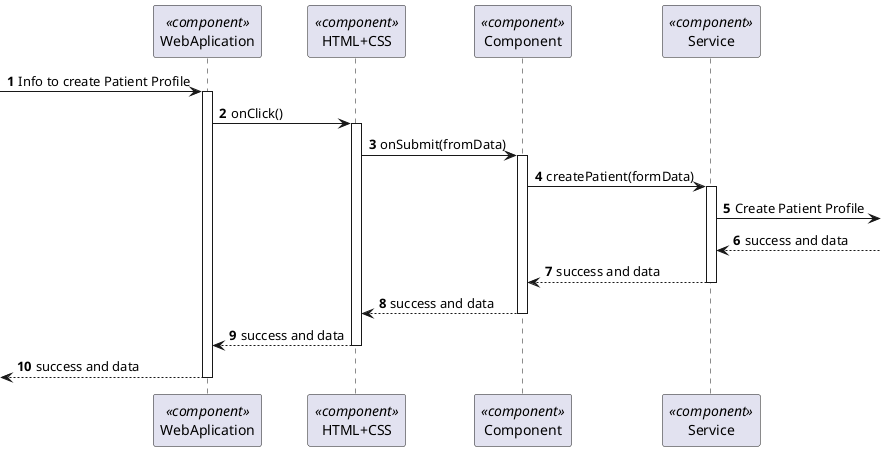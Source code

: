 @startuml 6.2.6
skinparam packageStyle rectangle
skinparam shadowing false

autonumber

participant "WebAplication" as FE <<component>>
participant "HTML+CSS" as HT <<component>>
participant "Component" as CM <<component>>
participant "Service" as SERV <<component>>





-> FE : Info to create Patient Profile
activate FE

FE -> HT : onClick()
activate HT

HT -> CM : onSubmit(fromData)
activate CM

CM -> SERV : createPatient(formData)
activate SERV

SERV -> : Create Patient Profile

 SERV <--: success and data


 SERV--> CM : success and data

deactivate  SERV

 CM --> HT : success and data
  deactivate CM
 HT --> FE : success and data

deactivate HT


<-- FE   : success and data
deactivate FE

@enduml